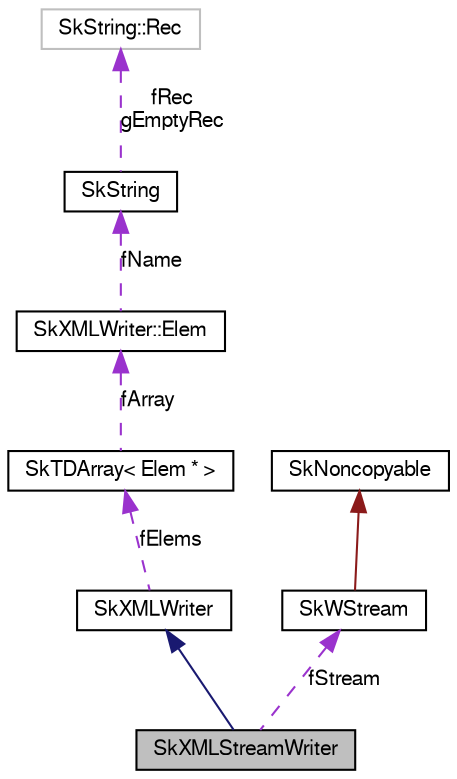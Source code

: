 digraph G
{
  edge [fontname="FreeSans",fontsize="10",labelfontname="FreeSans",labelfontsize="10"];
  node [fontname="FreeSans",fontsize="10",shape=record];
  Node1 [label="SkXMLStreamWriter",height=0.2,width=0.4,color="black", fillcolor="grey75", style="filled" fontcolor="black"];
  Node2 -> Node1 [dir=back,color="midnightblue",fontsize="10",style="solid",fontname="FreeSans"];
  Node2 [label="SkXMLWriter",height=0.2,width=0.4,color="black", fillcolor="white", style="filled",URL="$class_sk_x_m_l_writer.html"];
  Node3 -> Node2 [dir=back,color="darkorchid3",fontsize="10",style="dashed",label="fElems",fontname="FreeSans"];
  Node3 [label="SkTDArray\< Elem * \>",height=0.2,width=0.4,color="black", fillcolor="white", style="filled",URL="$class_sk_t_d_array.html"];
  Node4 -> Node3 [dir=back,color="darkorchid3",fontsize="10",style="dashed",label="fArray",fontname="FreeSans"];
  Node4 [label="SkXMLWriter::Elem",height=0.2,width=0.4,color="black", fillcolor="white", style="filled",URL="$struct_sk_x_m_l_writer_1_1_elem.html"];
  Node5 -> Node4 [dir=back,color="darkorchid3",fontsize="10",style="dashed",label="fName",fontname="FreeSans"];
  Node5 [label="SkString",height=0.2,width=0.4,color="black", fillcolor="white", style="filled",URL="$class_sk_string.html"];
  Node6 -> Node5 [dir=back,color="darkorchid3",fontsize="10",style="dashed",label="fRec\ngEmptyRec",fontname="FreeSans"];
  Node6 [label="SkString::Rec",height=0.2,width=0.4,color="grey75", fillcolor="white", style="filled"];
  Node7 -> Node1 [dir=back,color="darkorchid3",fontsize="10",style="dashed",label="fStream",fontname="FreeSans"];
  Node7 [label="SkWStream",height=0.2,width=0.4,color="black", fillcolor="white", style="filled",URL="$class_sk_w_stream.html"];
  Node8 -> Node7 [dir=back,color="firebrick4",fontsize="10",style="solid",fontname="FreeSans"];
  Node8 [label="SkNoncopyable",height=0.2,width=0.4,color="black", fillcolor="white", style="filled",URL="$class_sk_noncopyable.html"];
}
